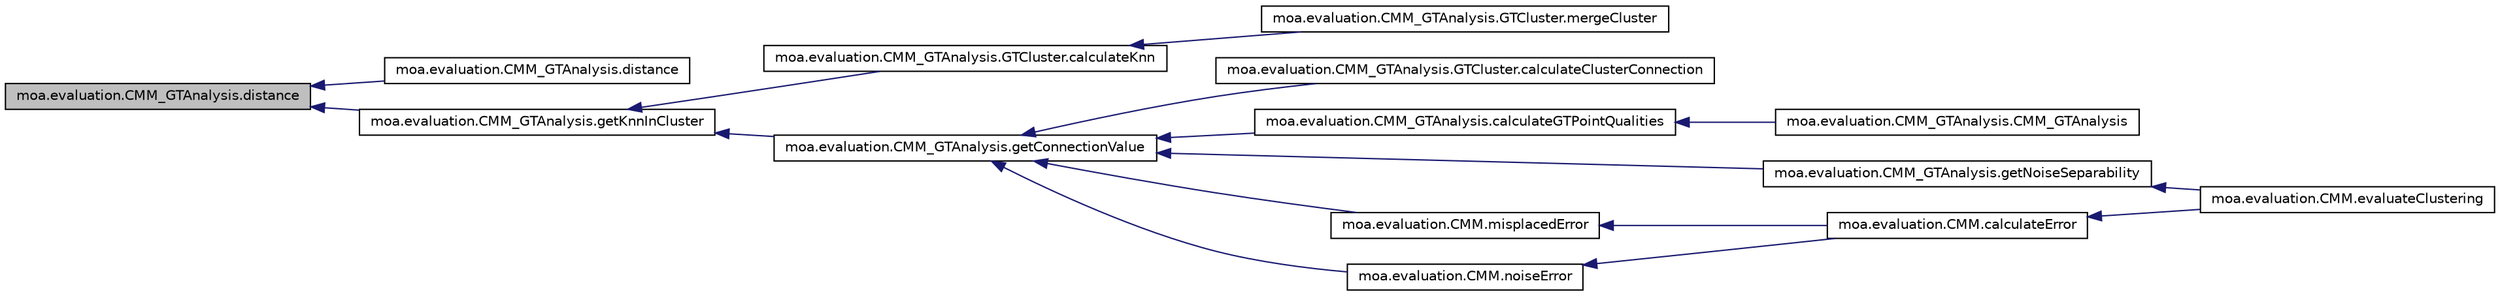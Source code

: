 digraph G
{
  edge [fontname="Helvetica",fontsize="10",labelfontname="Helvetica",labelfontsize="10"];
  node [fontname="Helvetica",fontsize="10",shape=record];
  rankdir=LR;
  Node1 [label="moa.evaluation.CMM_GTAnalysis.distance",height=0.2,width=0.4,color="black", fillcolor="grey75", style="filled" fontcolor="black"];
  Node1 -> Node2 [dir=back,color="midnightblue",fontsize="10",style="solid",fontname="Helvetica"];
  Node2 [label="moa.evaluation.CMM_GTAnalysis.distance",height=0.2,width=0.4,color="black", fillcolor="white", style="filled",URL="$classmoa_1_1evaluation_1_1CMM__GTAnalysis.html#a0960217ed3b00d28d2b62694263e3126",tooltip="Calculates Euclidian distance."];
  Node1 -> Node3 [dir=back,color="midnightblue",fontsize="10",style="solid",fontname="Helvetica"];
  Node3 [label="moa.evaluation.CMM_GTAnalysis.getKnnInCluster",height=0.2,width=0.4,color="black", fillcolor="white", style="filled",URL="$classmoa_1_1evaluation_1_1CMM__GTAnalysis.html#a12f256dabb3d986447d1d0b74a9a0dbc"];
  Node3 -> Node4 [dir=back,color="midnightblue",fontsize="10",style="solid",fontname="Helvetica"];
  Node4 [label="moa.evaluation.CMM_GTAnalysis.GTCluster.calculateKnn",height=0.2,width=0.4,color="black", fillcolor="white", style="filled",URL="$classmoa_1_1evaluation_1_1CMM__GTAnalysis_1_1GTCluster.html#a09170ac078e5dbc33442c8fba9aabb68",tooltip="calculate knn distances of points within own cluster + average knn distance and average..."];
  Node4 -> Node5 [dir=back,color="midnightblue",fontsize="10",style="solid",fontname="Helvetica"];
  Node5 [label="moa.evaluation.CMM_GTAnalysis.GTCluster.mergeCluster",height=0.2,width=0.4,color="black", fillcolor="white", style="filled",URL="$classmoa_1_1evaluation_1_1CMM__GTAnalysis_1_1GTCluster.html#abfe7a47ed99bca19e98e7b54dd113447",tooltip="Merge a cluster into this cluster."];
  Node3 -> Node6 [dir=back,color="midnightblue",fontsize="10",style="solid",fontname="Helvetica"];
  Node6 [label="moa.evaluation.CMM_GTAnalysis.getConnectionValue",height=0.2,width=0.4,color="black", fillcolor="white", style="filled",URL="$classmoa_1_1evaluation_1_1CMM__GTAnalysis.html#a794b653c2c7b7335127f6ca7720ec5ab",tooltip="Calculate the connection of a point to a cluster."];
  Node6 -> Node7 [dir=back,color="midnightblue",fontsize="10",style="solid",fontname="Helvetica"];
  Node7 [label="moa.evaluation.CMM_GTAnalysis.GTCluster.calculateClusterConnection",height=0.2,width=0.4,color="black", fillcolor="white", style="filled",URL="$classmoa_1_1evaluation_1_1CMM__GTAnalysis_1_1GTCluster.html#a4491214b1e08b8cfc8d1895fb5038a18",tooltip="Calculate the connection of a cluster to this cluster."];
  Node6 -> Node8 [dir=back,color="midnightblue",fontsize="10",style="solid",fontname="Helvetica"];
  Node8 [label="moa.evaluation.CMM_GTAnalysis.calculateGTPointQualities",height=0.2,width=0.4,color="black", fillcolor="white", style="filled",URL="$classmoa_1_1evaluation_1_1CMM__GTAnalysis.html#a9c1e7ad3767a13b46a47e49a9a4de041",tooltip="calculate initial connectivities"];
  Node8 -> Node9 [dir=back,color="midnightblue",fontsize="10",style="solid",fontname="Helvetica"];
  Node9 [label="moa.evaluation.CMM_GTAnalysis.CMM_GTAnalysis",height=0.2,width=0.4,color="black", fillcolor="white", style="filled",URL="$classmoa_1_1evaluation_1_1CMM__GTAnalysis.html#af80b5acd2a6d1578a4d3bb13d3e65140"];
  Node6 -> Node10 [dir=back,color="midnightblue",fontsize="10",style="solid",fontname="Helvetica"];
  Node10 [label="moa.evaluation.CMM_GTAnalysis.getNoiseSeparability",height=0.2,width=0.4,color="black", fillcolor="white", style="filled",URL="$classmoa_1_1evaluation_1_1CMM__GTAnalysis.html#a5f44be6f2df9384d281d5ac9fb741bb9",tooltip="Calculates how well noise is separable from the given clusters Small values indicate..."];
  Node10 -> Node11 [dir=back,color="midnightblue",fontsize="10",style="solid",fontname="Helvetica"];
  Node11 [label="moa.evaluation.CMM.evaluateClustering",height=0.2,width=0.4,color="black", fillcolor="white", style="filled",URL="$classmoa_1_1evaluation_1_1CMM.html#a10e5730f04b5d05fa6eedfbeb6a737a2"];
  Node6 -> Node12 [dir=back,color="midnightblue",fontsize="10",style="solid",fontname="Helvetica"];
  Node12 [label="moa.evaluation.CMM.misplacedError",height=0.2,width=0.4,color="black", fillcolor="white", style="filled",URL="$classmoa_1_1evaluation_1_1CMM.html#a6ffba3d0864ff59b4c30f1c2b00dadbb"];
  Node12 -> Node13 [dir=back,color="midnightblue",fontsize="10",style="solid",fontname="Helvetica"];
  Node13 [label="moa.evaluation.CMM.calculateError",height=0.2,width=0.4,color="black", fillcolor="white", style="filled",URL="$classmoa_1_1evaluation_1_1CMM.html#a62a625febc2e6b48e955a6e9b75ec410",tooltip="Calculate the actual error values."];
  Node13 -> Node11 [dir=back,color="midnightblue",fontsize="10",style="solid",fontname="Helvetica"];
  Node6 -> Node14 [dir=back,color="midnightblue",fontsize="10",style="solid",fontname="Helvetica"];
  Node14 [label="moa.evaluation.CMM.noiseError",height=0.2,width=0.4,color="black", fillcolor="white", style="filled",URL="$classmoa_1_1evaluation_1_1CMM.html#a9e80b0a7b022dd7630aa29d7b30fd7b8"];
  Node14 -> Node13 [dir=back,color="midnightblue",fontsize="10",style="solid",fontname="Helvetica"];
}
